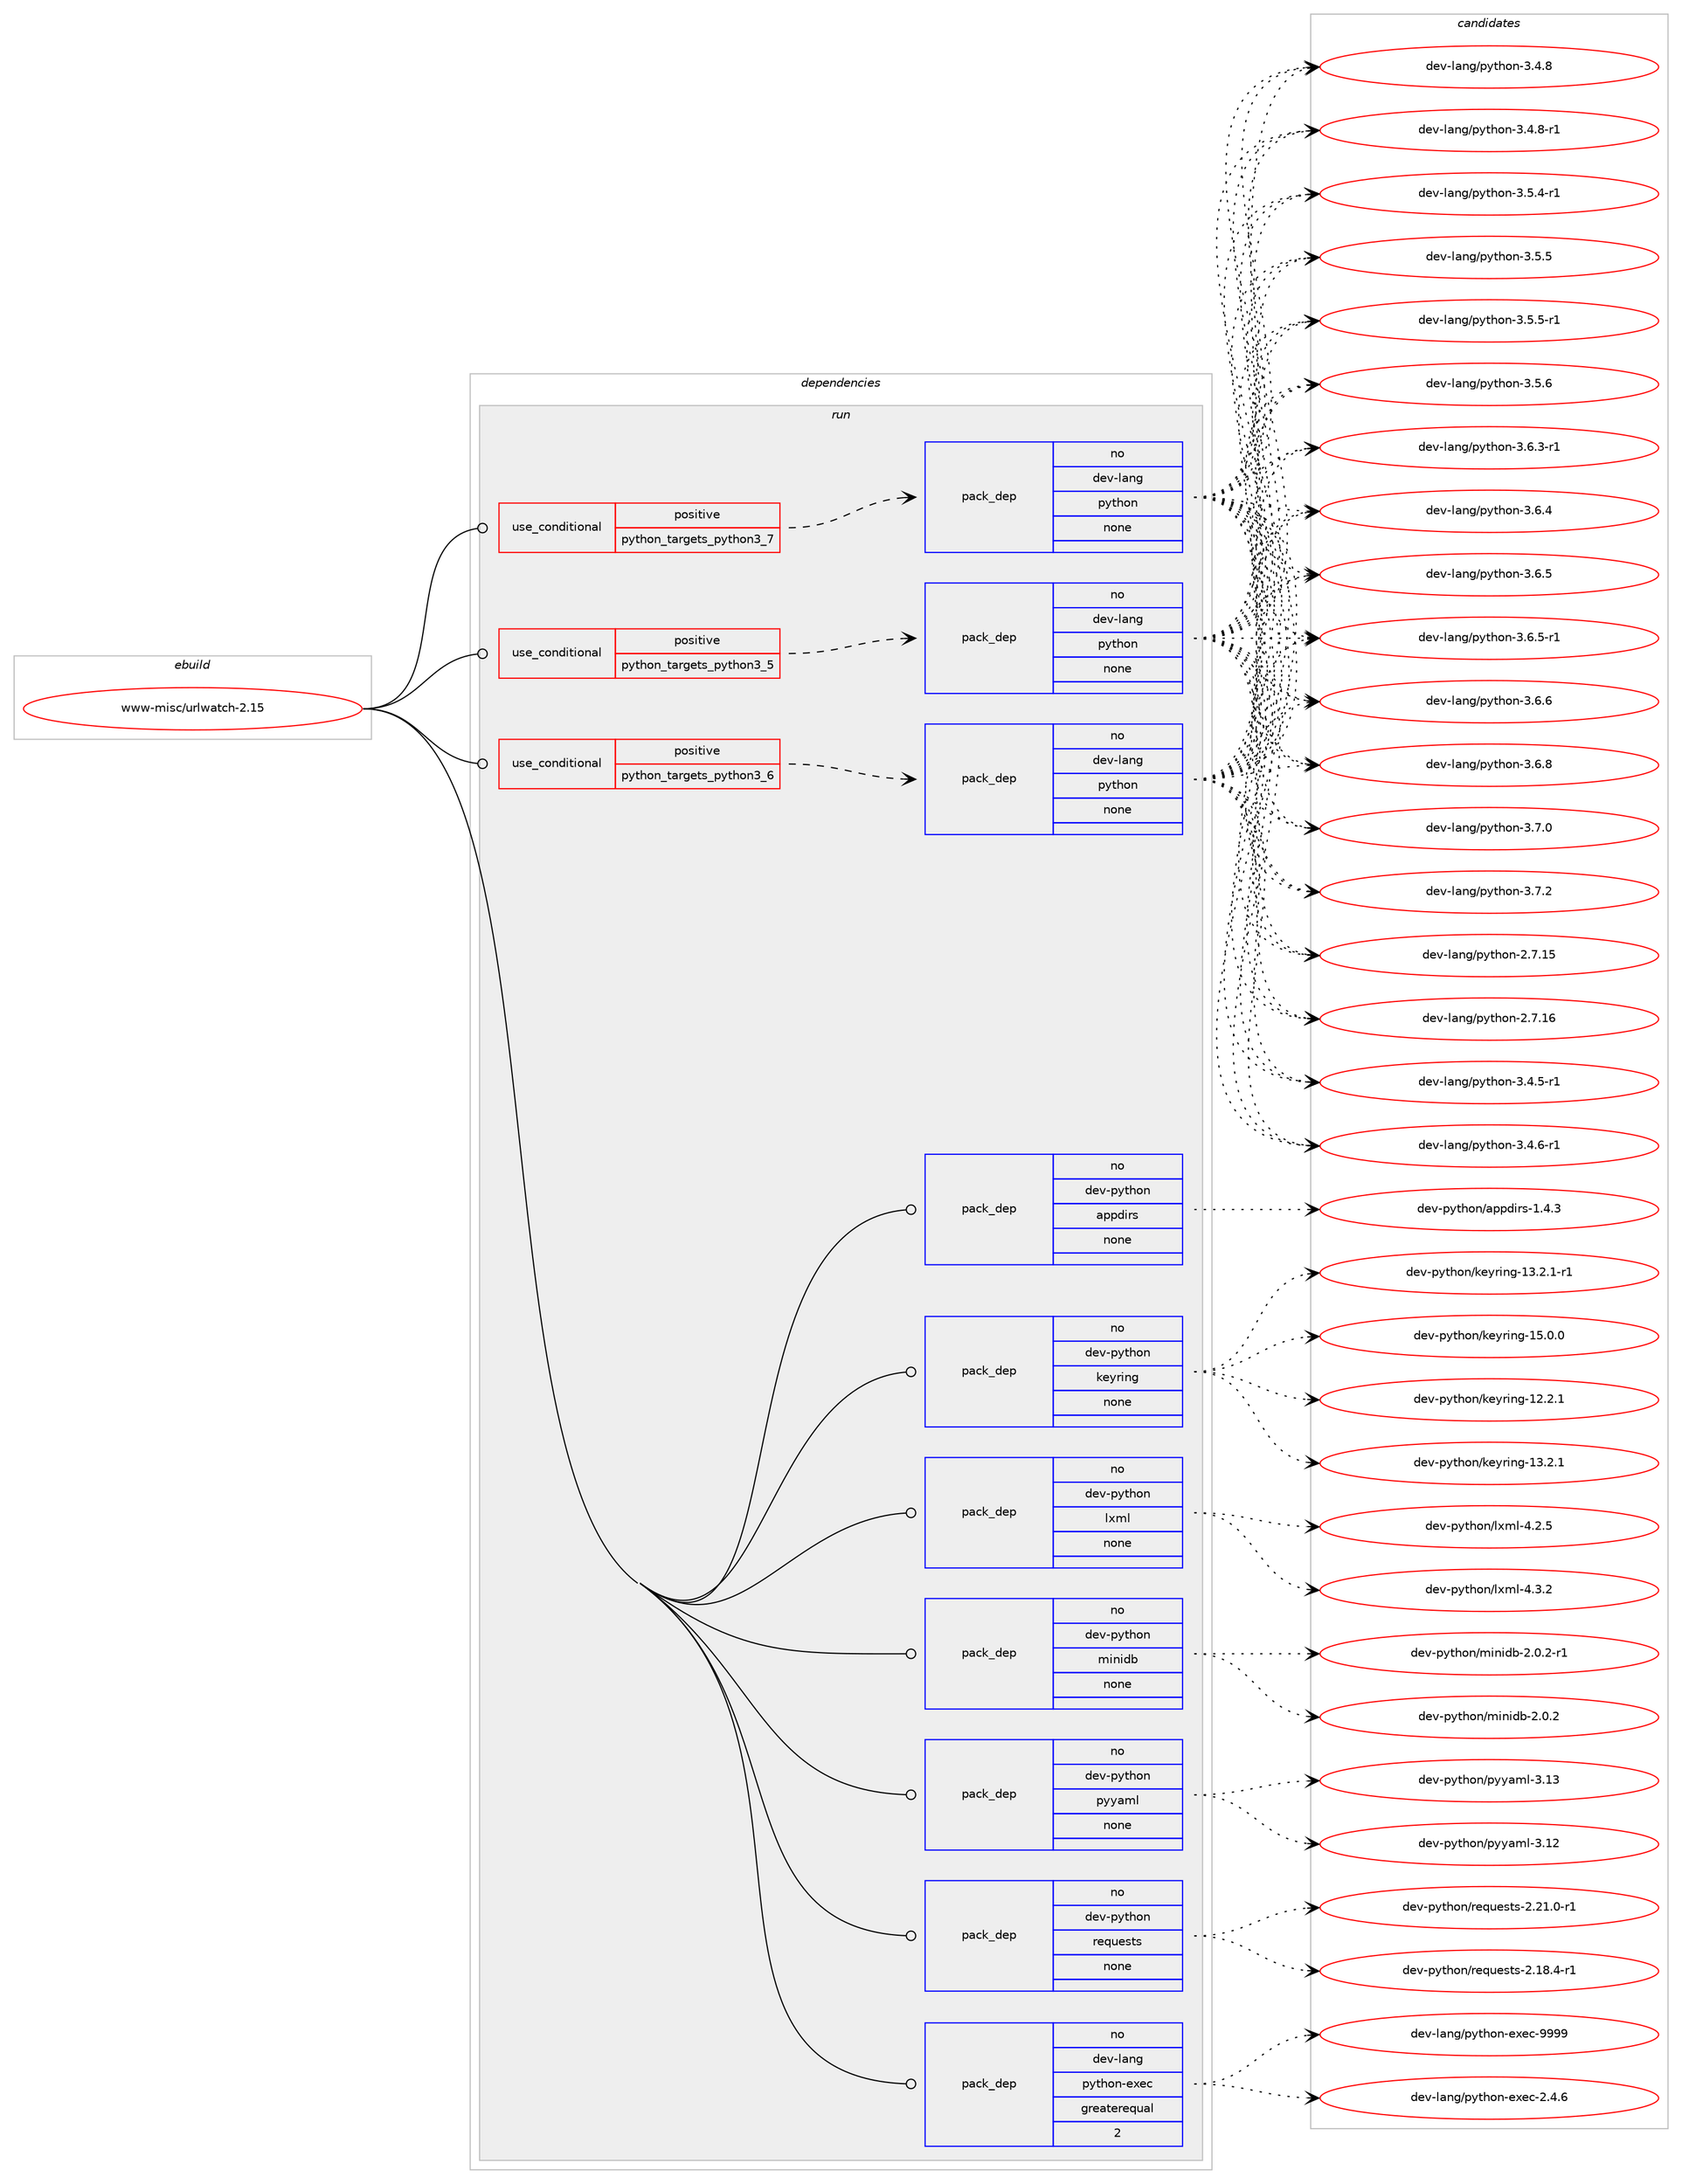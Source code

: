 digraph prolog {

# *************
# Graph options
# *************

newrank=true;
concentrate=true;
compound=true;
graph [rankdir=LR,fontname=Helvetica,fontsize=10,ranksep=1.5];#, ranksep=2.5, nodesep=0.2];
edge  [arrowhead=vee];
node  [fontname=Helvetica,fontsize=10];

# **********
# The ebuild
# **********

subgraph cluster_leftcol {
color=gray;
rank=same;
label=<<i>ebuild</i>>;
id [label="www-misc/urlwatch-2.15", color=red, width=4, href="../www-misc/urlwatch-2.15.svg"];
}

# ****************
# The dependencies
# ****************

subgraph cluster_midcol {
color=gray;
label=<<i>dependencies</i>>;
subgraph cluster_compile {
fillcolor="#eeeeee";
style=filled;
label=<<i>compile</i>>;
}
subgraph cluster_compileandrun {
fillcolor="#eeeeee";
style=filled;
label=<<i>compile and run</i>>;
}
subgraph cluster_run {
fillcolor="#eeeeee";
style=filled;
label=<<i>run</i>>;
subgraph cond464279 {
dependency1750346 [label=<<TABLE BORDER="0" CELLBORDER="1" CELLSPACING="0" CELLPADDING="4"><TR><TD ROWSPAN="3" CELLPADDING="10">use_conditional</TD></TR><TR><TD>positive</TD></TR><TR><TD>python_targets_python3_5</TD></TR></TABLE>>, shape=none, color=red];
subgraph pack1256793 {
dependency1750347 [label=<<TABLE BORDER="0" CELLBORDER="1" CELLSPACING="0" CELLPADDING="4" WIDTH="220"><TR><TD ROWSPAN="6" CELLPADDING="30">pack_dep</TD></TR><TR><TD WIDTH="110">no</TD></TR><TR><TD>dev-lang</TD></TR><TR><TD>python</TD></TR><TR><TD>none</TD></TR><TR><TD></TD></TR></TABLE>>, shape=none, color=blue];
}
dependency1750346:e -> dependency1750347:w [weight=20,style="dashed",arrowhead="vee"];
}
id:e -> dependency1750346:w [weight=20,style="solid",arrowhead="odot"];
subgraph cond464280 {
dependency1750348 [label=<<TABLE BORDER="0" CELLBORDER="1" CELLSPACING="0" CELLPADDING="4"><TR><TD ROWSPAN="3" CELLPADDING="10">use_conditional</TD></TR><TR><TD>positive</TD></TR><TR><TD>python_targets_python3_6</TD></TR></TABLE>>, shape=none, color=red];
subgraph pack1256794 {
dependency1750349 [label=<<TABLE BORDER="0" CELLBORDER="1" CELLSPACING="0" CELLPADDING="4" WIDTH="220"><TR><TD ROWSPAN="6" CELLPADDING="30">pack_dep</TD></TR><TR><TD WIDTH="110">no</TD></TR><TR><TD>dev-lang</TD></TR><TR><TD>python</TD></TR><TR><TD>none</TD></TR><TR><TD></TD></TR></TABLE>>, shape=none, color=blue];
}
dependency1750348:e -> dependency1750349:w [weight=20,style="dashed",arrowhead="vee"];
}
id:e -> dependency1750348:w [weight=20,style="solid",arrowhead="odot"];
subgraph cond464281 {
dependency1750350 [label=<<TABLE BORDER="0" CELLBORDER="1" CELLSPACING="0" CELLPADDING="4"><TR><TD ROWSPAN="3" CELLPADDING="10">use_conditional</TD></TR><TR><TD>positive</TD></TR><TR><TD>python_targets_python3_7</TD></TR></TABLE>>, shape=none, color=red];
subgraph pack1256795 {
dependency1750351 [label=<<TABLE BORDER="0" CELLBORDER="1" CELLSPACING="0" CELLPADDING="4" WIDTH="220"><TR><TD ROWSPAN="6" CELLPADDING="30">pack_dep</TD></TR><TR><TD WIDTH="110">no</TD></TR><TR><TD>dev-lang</TD></TR><TR><TD>python</TD></TR><TR><TD>none</TD></TR><TR><TD></TD></TR></TABLE>>, shape=none, color=blue];
}
dependency1750350:e -> dependency1750351:w [weight=20,style="dashed",arrowhead="vee"];
}
id:e -> dependency1750350:w [weight=20,style="solid",arrowhead="odot"];
subgraph pack1256796 {
dependency1750352 [label=<<TABLE BORDER="0" CELLBORDER="1" CELLSPACING="0" CELLPADDING="4" WIDTH="220"><TR><TD ROWSPAN="6" CELLPADDING="30">pack_dep</TD></TR><TR><TD WIDTH="110">no</TD></TR><TR><TD>dev-lang</TD></TR><TR><TD>python-exec</TD></TR><TR><TD>greaterequal</TD></TR><TR><TD>2</TD></TR></TABLE>>, shape=none, color=blue];
}
id:e -> dependency1750352:w [weight=20,style="solid",arrowhead="odot"];
subgraph pack1256797 {
dependency1750353 [label=<<TABLE BORDER="0" CELLBORDER="1" CELLSPACING="0" CELLPADDING="4" WIDTH="220"><TR><TD ROWSPAN="6" CELLPADDING="30">pack_dep</TD></TR><TR><TD WIDTH="110">no</TD></TR><TR><TD>dev-python</TD></TR><TR><TD>appdirs</TD></TR><TR><TD>none</TD></TR><TR><TD></TD></TR></TABLE>>, shape=none, color=blue];
}
id:e -> dependency1750353:w [weight=20,style="solid",arrowhead="odot"];
subgraph pack1256798 {
dependency1750354 [label=<<TABLE BORDER="0" CELLBORDER="1" CELLSPACING="0" CELLPADDING="4" WIDTH="220"><TR><TD ROWSPAN="6" CELLPADDING="30">pack_dep</TD></TR><TR><TD WIDTH="110">no</TD></TR><TR><TD>dev-python</TD></TR><TR><TD>keyring</TD></TR><TR><TD>none</TD></TR><TR><TD></TD></TR></TABLE>>, shape=none, color=blue];
}
id:e -> dependency1750354:w [weight=20,style="solid",arrowhead="odot"];
subgraph pack1256799 {
dependency1750355 [label=<<TABLE BORDER="0" CELLBORDER="1" CELLSPACING="0" CELLPADDING="4" WIDTH="220"><TR><TD ROWSPAN="6" CELLPADDING="30">pack_dep</TD></TR><TR><TD WIDTH="110">no</TD></TR><TR><TD>dev-python</TD></TR><TR><TD>lxml</TD></TR><TR><TD>none</TD></TR><TR><TD></TD></TR></TABLE>>, shape=none, color=blue];
}
id:e -> dependency1750355:w [weight=20,style="solid",arrowhead="odot"];
subgraph pack1256800 {
dependency1750356 [label=<<TABLE BORDER="0" CELLBORDER="1" CELLSPACING="0" CELLPADDING="4" WIDTH="220"><TR><TD ROWSPAN="6" CELLPADDING="30">pack_dep</TD></TR><TR><TD WIDTH="110">no</TD></TR><TR><TD>dev-python</TD></TR><TR><TD>minidb</TD></TR><TR><TD>none</TD></TR><TR><TD></TD></TR></TABLE>>, shape=none, color=blue];
}
id:e -> dependency1750356:w [weight=20,style="solid",arrowhead="odot"];
subgraph pack1256801 {
dependency1750357 [label=<<TABLE BORDER="0" CELLBORDER="1" CELLSPACING="0" CELLPADDING="4" WIDTH="220"><TR><TD ROWSPAN="6" CELLPADDING="30">pack_dep</TD></TR><TR><TD WIDTH="110">no</TD></TR><TR><TD>dev-python</TD></TR><TR><TD>pyyaml</TD></TR><TR><TD>none</TD></TR><TR><TD></TD></TR></TABLE>>, shape=none, color=blue];
}
id:e -> dependency1750357:w [weight=20,style="solid",arrowhead="odot"];
subgraph pack1256802 {
dependency1750358 [label=<<TABLE BORDER="0" CELLBORDER="1" CELLSPACING="0" CELLPADDING="4" WIDTH="220"><TR><TD ROWSPAN="6" CELLPADDING="30">pack_dep</TD></TR><TR><TD WIDTH="110">no</TD></TR><TR><TD>dev-python</TD></TR><TR><TD>requests</TD></TR><TR><TD>none</TD></TR><TR><TD></TD></TR></TABLE>>, shape=none, color=blue];
}
id:e -> dependency1750358:w [weight=20,style="solid",arrowhead="odot"];
}
}

# **************
# The candidates
# **************

subgraph cluster_choices {
rank=same;
color=gray;
label=<<i>candidates</i>>;

subgraph choice1256793 {
color=black;
nodesep=1;
choice10010111845108971101034711212111610411111045504655464953 [label="dev-lang/python-2.7.15", color=red, width=4,href="../dev-lang/python-2.7.15.svg"];
choice10010111845108971101034711212111610411111045504655464954 [label="dev-lang/python-2.7.16", color=red, width=4,href="../dev-lang/python-2.7.16.svg"];
choice1001011184510897110103471121211161041111104551465246534511449 [label="dev-lang/python-3.4.5-r1", color=red, width=4,href="../dev-lang/python-3.4.5-r1.svg"];
choice1001011184510897110103471121211161041111104551465246544511449 [label="dev-lang/python-3.4.6-r1", color=red, width=4,href="../dev-lang/python-3.4.6-r1.svg"];
choice100101118451089711010347112121116104111110455146524656 [label="dev-lang/python-3.4.8", color=red, width=4,href="../dev-lang/python-3.4.8.svg"];
choice1001011184510897110103471121211161041111104551465246564511449 [label="dev-lang/python-3.4.8-r1", color=red, width=4,href="../dev-lang/python-3.4.8-r1.svg"];
choice1001011184510897110103471121211161041111104551465346524511449 [label="dev-lang/python-3.5.4-r1", color=red, width=4,href="../dev-lang/python-3.5.4-r1.svg"];
choice100101118451089711010347112121116104111110455146534653 [label="dev-lang/python-3.5.5", color=red, width=4,href="../dev-lang/python-3.5.5.svg"];
choice1001011184510897110103471121211161041111104551465346534511449 [label="dev-lang/python-3.5.5-r1", color=red, width=4,href="../dev-lang/python-3.5.5-r1.svg"];
choice100101118451089711010347112121116104111110455146534654 [label="dev-lang/python-3.5.6", color=red, width=4,href="../dev-lang/python-3.5.6.svg"];
choice1001011184510897110103471121211161041111104551465446514511449 [label="dev-lang/python-3.6.3-r1", color=red, width=4,href="../dev-lang/python-3.6.3-r1.svg"];
choice100101118451089711010347112121116104111110455146544652 [label="dev-lang/python-3.6.4", color=red, width=4,href="../dev-lang/python-3.6.4.svg"];
choice100101118451089711010347112121116104111110455146544653 [label="dev-lang/python-3.6.5", color=red, width=4,href="../dev-lang/python-3.6.5.svg"];
choice1001011184510897110103471121211161041111104551465446534511449 [label="dev-lang/python-3.6.5-r1", color=red, width=4,href="../dev-lang/python-3.6.5-r1.svg"];
choice100101118451089711010347112121116104111110455146544654 [label="dev-lang/python-3.6.6", color=red, width=4,href="../dev-lang/python-3.6.6.svg"];
choice100101118451089711010347112121116104111110455146544656 [label="dev-lang/python-3.6.8", color=red, width=4,href="../dev-lang/python-3.6.8.svg"];
choice100101118451089711010347112121116104111110455146554648 [label="dev-lang/python-3.7.0", color=red, width=4,href="../dev-lang/python-3.7.0.svg"];
choice100101118451089711010347112121116104111110455146554650 [label="dev-lang/python-3.7.2", color=red, width=4,href="../dev-lang/python-3.7.2.svg"];
dependency1750347:e -> choice10010111845108971101034711212111610411111045504655464953:w [style=dotted,weight="100"];
dependency1750347:e -> choice10010111845108971101034711212111610411111045504655464954:w [style=dotted,weight="100"];
dependency1750347:e -> choice1001011184510897110103471121211161041111104551465246534511449:w [style=dotted,weight="100"];
dependency1750347:e -> choice1001011184510897110103471121211161041111104551465246544511449:w [style=dotted,weight="100"];
dependency1750347:e -> choice100101118451089711010347112121116104111110455146524656:w [style=dotted,weight="100"];
dependency1750347:e -> choice1001011184510897110103471121211161041111104551465246564511449:w [style=dotted,weight="100"];
dependency1750347:e -> choice1001011184510897110103471121211161041111104551465346524511449:w [style=dotted,weight="100"];
dependency1750347:e -> choice100101118451089711010347112121116104111110455146534653:w [style=dotted,weight="100"];
dependency1750347:e -> choice1001011184510897110103471121211161041111104551465346534511449:w [style=dotted,weight="100"];
dependency1750347:e -> choice100101118451089711010347112121116104111110455146534654:w [style=dotted,weight="100"];
dependency1750347:e -> choice1001011184510897110103471121211161041111104551465446514511449:w [style=dotted,weight="100"];
dependency1750347:e -> choice100101118451089711010347112121116104111110455146544652:w [style=dotted,weight="100"];
dependency1750347:e -> choice100101118451089711010347112121116104111110455146544653:w [style=dotted,weight="100"];
dependency1750347:e -> choice1001011184510897110103471121211161041111104551465446534511449:w [style=dotted,weight="100"];
dependency1750347:e -> choice100101118451089711010347112121116104111110455146544654:w [style=dotted,weight="100"];
dependency1750347:e -> choice100101118451089711010347112121116104111110455146544656:w [style=dotted,weight="100"];
dependency1750347:e -> choice100101118451089711010347112121116104111110455146554648:w [style=dotted,weight="100"];
dependency1750347:e -> choice100101118451089711010347112121116104111110455146554650:w [style=dotted,weight="100"];
}
subgraph choice1256794 {
color=black;
nodesep=1;
choice10010111845108971101034711212111610411111045504655464953 [label="dev-lang/python-2.7.15", color=red, width=4,href="../dev-lang/python-2.7.15.svg"];
choice10010111845108971101034711212111610411111045504655464954 [label="dev-lang/python-2.7.16", color=red, width=4,href="../dev-lang/python-2.7.16.svg"];
choice1001011184510897110103471121211161041111104551465246534511449 [label="dev-lang/python-3.4.5-r1", color=red, width=4,href="../dev-lang/python-3.4.5-r1.svg"];
choice1001011184510897110103471121211161041111104551465246544511449 [label="dev-lang/python-3.4.6-r1", color=red, width=4,href="../dev-lang/python-3.4.6-r1.svg"];
choice100101118451089711010347112121116104111110455146524656 [label="dev-lang/python-3.4.8", color=red, width=4,href="../dev-lang/python-3.4.8.svg"];
choice1001011184510897110103471121211161041111104551465246564511449 [label="dev-lang/python-3.4.8-r1", color=red, width=4,href="../dev-lang/python-3.4.8-r1.svg"];
choice1001011184510897110103471121211161041111104551465346524511449 [label="dev-lang/python-3.5.4-r1", color=red, width=4,href="../dev-lang/python-3.5.4-r1.svg"];
choice100101118451089711010347112121116104111110455146534653 [label="dev-lang/python-3.5.5", color=red, width=4,href="../dev-lang/python-3.5.5.svg"];
choice1001011184510897110103471121211161041111104551465346534511449 [label="dev-lang/python-3.5.5-r1", color=red, width=4,href="../dev-lang/python-3.5.5-r1.svg"];
choice100101118451089711010347112121116104111110455146534654 [label="dev-lang/python-3.5.6", color=red, width=4,href="../dev-lang/python-3.5.6.svg"];
choice1001011184510897110103471121211161041111104551465446514511449 [label="dev-lang/python-3.6.3-r1", color=red, width=4,href="../dev-lang/python-3.6.3-r1.svg"];
choice100101118451089711010347112121116104111110455146544652 [label="dev-lang/python-3.6.4", color=red, width=4,href="../dev-lang/python-3.6.4.svg"];
choice100101118451089711010347112121116104111110455146544653 [label="dev-lang/python-3.6.5", color=red, width=4,href="../dev-lang/python-3.6.5.svg"];
choice1001011184510897110103471121211161041111104551465446534511449 [label="dev-lang/python-3.6.5-r1", color=red, width=4,href="../dev-lang/python-3.6.5-r1.svg"];
choice100101118451089711010347112121116104111110455146544654 [label="dev-lang/python-3.6.6", color=red, width=4,href="../dev-lang/python-3.6.6.svg"];
choice100101118451089711010347112121116104111110455146544656 [label="dev-lang/python-3.6.8", color=red, width=4,href="../dev-lang/python-3.6.8.svg"];
choice100101118451089711010347112121116104111110455146554648 [label="dev-lang/python-3.7.0", color=red, width=4,href="../dev-lang/python-3.7.0.svg"];
choice100101118451089711010347112121116104111110455146554650 [label="dev-lang/python-3.7.2", color=red, width=4,href="../dev-lang/python-3.7.2.svg"];
dependency1750349:e -> choice10010111845108971101034711212111610411111045504655464953:w [style=dotted,weight="100"];
dependency1750349:e -> choice10010111845108971101034711212111610411111045504655464954:w [style=dotted,weight="100"];
dependency1750349:e -> choice1001011184510897110103471121211161041111104551465246534511449:w [style=dotted,weight="100"];
dependency1750349:e -> choice1001011184510897110103471121211161041111104551465246544511449:w [style=dotted,weight="100"];
dependency1750349:e -> choice100101118451089711010347112121116104111110455146524656:w [style=dotted,weight="100"];
dependency1750349:e -> choice1001011184510897110103471121211161041111104551465246564511449:w [style=dotted,weight="100"];
dependency1750349:e -> choice1001011184510897110103471121211161041111104551465346524511449:w [style=dotted,weight="100"];
dependency1750349:e -> choice100101118451089711010347112121116104111110455146534653:w [style=dotted,weight="100"];
dependency1750349:e -> choice1001011184510897110103471121211161041111104551465346534511449:w [style=dotted,weight="100"];
dependency1750349:e -> choice100101118451089711010347112121116104111110455146534654:w [style=dotted,weight="100"];
dependency1750349:e -> choice1001011184510897110103471121211161041111104551465446514511449:w [style=dotted,weight="100"];
dependency1750349:e -> choice100101118451089711010347112121116104111110455146544652:w [style=dotted,weight="100"];
dependency1750349:e -> choice100101118451089711010347112121116104111110455146544653:w [style=dotted,weight="100"];
dependency1750349:e -> choice1001011184510897110103471121211161041111104551465446534511449:w [style=dotted,weight="100"];
dependency1750349:e -> choice100101118451089711010347112121116104111110455146544654:w [style=dotted,weight="100"];
dependency1750349:e -> choice100101118451089711010347112121116104111110455146544656:w [style=dotted,weight="100"];
dependency1750349:e -> choice100101118451089711010347112121116104111110455146554648:w [style=dotted,weight="100"];
dependency1750349:e -> choice100101118451089711010347112121116104111110455146554650:w [style=dotted,weight="100"];
}
subgraph choice1256795 {
color=black;
nodesep=1;
choice10010111845108971101034711212111610411111045504655464953 [label="dev-lang/python-2.7.15", color=red, width=4,href="../dev-lang/python-2.7.15.svg"];
choice10010111845108971101034711212111610411111045504655464954 [label="dev-lang/python-2.7.16", color=red, width=4,href="../dev-lang/python-2.7.16.svg"];
choice1001011184510897110103471121211161041111104551465246534511449 [label="dev-lang/python-3.4.5-r1", color=red, width=4,href="../dev-lang/python-3.4.5-r1.svg"];
choice1001011184510897110103471121211161041111104551465246544511449 [label="dev-lang/python-3.4.6-r1", color=red, width=4,href="../dev-lang/python-3.4.6-r1.svg"];
choice100101118451089711010347112121116104111110455146524656 [label="dev-lang/python-3.4.8", color=red, width=4,href="../dev-lang/python-3.4.8.svg"];
choice1001011184510897110103471121211161041111104551465246564511449 [label="dev-lang/python-3.4.8-r1", color=red, width=4,href="../dev-lang/python-3.4.8-r1.svg"];
choice1001011184510897110103471121211161041111104551465346524511449 [label="dev-lang/python-3.5.4-r1", color=red, width=4,href="../dev-lang/python-3.5.4-r1.svg"];
choice100101118451089711010347112121116104111110455146534653 [label="dev-lang/python-3.5.5", color=red, width=4,href="../dev-lang/python-3.5.5.svg"];
choice1001011184510897110103471121211161041111104551465346534511449 [label="dev-lang/python-3.5.5-r1", color=red, width=4,href="../dev-lang/python-3.5.5-r1.svg"];
choice100101118451089711010347112121116104111110455146534654 [label="dev-lang/python-3.5.6", color=red, width=4,href="../dev-lang/python-3.5.6.svg"];
choice1001011184510897110103471121211161041111104551465446514511449 [label="dev-lang/python-3.6.3-r1", color=red, width=4,href="../dev-lang/python-3.6.3-r1.svg"];
choice100101118451089711010347112121116104111110455146544652 [label="dev-lang/python-3.6.4", color=red, width=4,href="../dev-lang/python-3.6.4.svg"];
choice100101118451089711010347112121116104111110455146544653 [label="dev-lang/python-3.6.5", color=red, width=4,href="../dev-lang/python-3.6.5.svg"];
choice1001011184510897110103471121211161041111104551465446534511449 [label="dev-lang/python-3.6.5-r1", color=red, width=4,href="../dev-lang/python-3.6.5-r1.svg"];
choice100101118451089711010347112121116104111110455146544654 [label="dev-lang/python-3.6.6", color=red, width=4,href="../dev-lang/python-3.6.6.svg"];
choice100101118451089711010347112121116104111110455146544656 [label="dev-lang/python-3.6.8", color=red, width=4,href="../dev-lang/python-3.6.8.svg"];
choice100101118451089711010347112121116104111110455146554648 [label="dev-lang/python-3.7.0", color=red, width=4,href="../dev-lang/python-3.7.0.svg"];
choice100101118451089711010347112121116104111110455146554650 [label="dev-lang/python-3.7.2", color=red, width=4,href="../dev-lang/python-3.7.2.svg"];
dependency1750351:e -> choice10010111845108971101034711212111610411111045504655464953:w [style=dotted,weight="100"];
dependency1750351:e -> choice10010111845108971101034711212111610411111045504655464954:w [style=dotted,weight="100"];
dependency1750351:e -> choice1001011184510897110103471121211161041111104551465246534511449:w [style=dotted,weight="100"];
dependency1750351:e -> choice1001011184510897110103471121211161041111104551465246544511449:w [style=dotted,weight="100"];
dependency1750351:e -> choice100101118451089711010347112121116104111110455146524656:w [style=dotted,weight="100"];
dependency1750351:e -> choice1001011184510897110103471121211161041111104551465246564511449:w [style=dotted,weight="100"];
dependency1750351:e -> choice1001011184510897110103471121211161041111104551465346524511449:w [style=dotted,weight="100"];
dependency1750351:e -> choice100101118451089711010347112121116104111110455146534653:w [style=dotted,weight="100"];
dependency1750351:e -> choice1001011184510897110103471121211161041111104551465346534511449:w [style=dotted,weight="100"];
dependency1750351:e -> choice100101118451089711010347112121116104111110455146534654:w [style=dotted,weight="100"];
dependency1750351:e -> choice1001011184510897110103471121211161041111104551465446514511449:w [style=dotted,weight="100"];
dependency1750351:e -> choice100101118451089711010347112121116104111110455146544652:w [style=dotted,weight="100"];
dependency1750351:e -> choice100101118451089711010347112121116104111110455146544653:w [style=dotted,weight="100"];
dependency1750351:e -> choice1001011184510897110103471121211161041111104551465446534511449:w [style=dotted,weight="100"];
dependency1750351:e -> choice100101118451089711010347112121116104111110455146544654:w [style=dotted,weight="100"];
dependency1750351:e -> choice100101118451089711010347112121116104111110455146544656:w [style=dotted,weight="100"];
dependency1750351:e -> choice100101118451089711010347112121116104111110455146554648:w [style=dotted,weight="100"];
dependency1750351:e -> choice100101118451089711010347112121116104111110455146554650:w [style=dotted,weight="100"];
}
subgraph choice1256796 {
color=black;
nodesep=1;
choice1001011184510897110103471121211161041111104510112010199455046524654 [label="dev-lang/python-exec-2.4.6", color=red, width=4,href="../dev-lang/python-exec-2.4.6.svg"];
choice10010111845108971101034711212111610411111045101120101994557575757 [label="dev-lang/python-exec-9999", color=red, width=4,href="../dev-lang/python-exec-9999.svg"];
dependency1750352:e -> choice1001011184510897110103471121211161041111104510112010199455046524654:w [style=dotted,weight="100"];
dependency1750352:e -> choice10010111845108971101034711212111610411111045101120101994557575757:w [style=dotted,weight="100"];
}
subgraph choice1256797 {
color=black;
nodesep=1;
choice100101118451121211161041111104797112112100105114115454946524651 [label="dev-python/appdirs-1.4.3", color=red, width=4,href="../dev-python/appdirs-1.4.3.svg"];
dependency1750353:e -> choice100101118451121211161041111104797112112100105114115454946524651:w [style=dotted,weight="100"];
}
subgraph choice1256798 {
color=black;
nodesep=1;
choice100101118451121211161041111104710710112111410511010345495046504649 [label="dev-python/keyring-12.2.1", color=red, width=4,href="../dev-python/keyring-12.2.1.svg"];
choice100101118451121211161041111104710710112111410511010345495146504649 [label="dev-python/keyring-13.2.1", color=red, width=4,href="../dev-python/keyring-13.2.1.svg"];
choice1001011184511212111610411111047107101121114105110103454951465046494511449 [label="dev-python/keyring-13.2.1-r1", color=red, width=4,href="../dev-python/keyring-13.2.1-r1.svg"];
choice100101118451121211161041111104710710112111410511010345495346484648 [label="dev-python/keyring-15.0.0", color=red, width=4,href="../dev-python/keyring-15.0.0.svg"];
dependency1750354:e -> choice100101118451121211161041111104710710112111410511010345495046504649:w [style=dotted,weight="100"];
dependency1750354:e -> choice100101118451121211161041111104710710112111410511010345495146504649:w [style=dotted,weight="100"];
dependency1750354:e -> choice1001011184511212111610411111047107101121114105110103454951465046494511449:w [style=dotted,weight="100"];
dependency1750354:e -> choice100101118451121211161041111104710710112111410511010345495346484648:w [style=dotted,weight="100"];
}
subgraph choice1256799 {
color=black;
nodesep=1;
choice1001011184511212111610411111047108120109108455246504653 [label="dev-python/lxml-4.2.5", color=red, width=4,href="../dev-python/lxml-4.2.5.svg"];
choice1001011184511212111610411111047108120109108455246514650 [label="dev-python/lxml-4.3.2", color=red, width=4,href="../dev-python/lxml-4.3.2.svg"];
dependency1750355:e -> choice1001011184511212111610411111047108120109108455246504653:w [style=dotted,weight="100"];
dependency1750355:e -> choice1001011184511212111610411111047108120109108455246514650:w [style=dotted,weight="100"];
}
subgraph choice1256800 {
color=black;
nodesep=1;
choice100101118451121211161041111104710910511010510098455046484650 [label="dev-python/minidb-2.0.2", color=red, width=4,href="../dev-python/minidb-2.0.2.svg"];
choice1001011184511212111610411111047109105110105100984550464846504511449 [label="dev-python/minidb-2.0.2-r1", color=red, width=4,href="../dev-python/minidb-2.0.2-r1.svg"];
dependency1750356:e -> choice100101118451121211161041111104710910511010510098455046484650:w [style=dotted,weight="100"];
dependency1750356:e -> choice1001011184511212111610411111047109105110105100984550464846504511449:w [style=dotted,weight="100"];
}
subgraph choice1256801 {
color=black;
nodesep=1;
choice1001011184511212111610411111047112121121971091084551464950 [label="dev-python/pyyaml-3.12", color=red, width=4,href="../dev-python/pyyaml-3.12.svg"];
choice1001011184511212111610411111047112121121971091084551464951 [label="dev-python/pyyaml-3.13", color=red, width=4,href="../dev-python/pyyaml-3.13.svg"];
dependency1750357:e -> choice1001011184511212111610411111047112121121971091084551464950:w [style=dotted,weight="100"];
dependency1750357:e -> choice1001011184511212111610411111047112121121971091084551464951:w [style=dotted,weight="100"];
}
subgraph choice1256802 {
color=black;
nodesep=1;
choice1001011184511212111610411111047114101113117101115116115455046495646524511449 [label="dev-python/requests-2.18.4-r1", color=red, width=4,href="../dev-python/requests-2.18.4-r1.svg"];
choice1001011184511212111610411111047114101113117101115116115455046504946484511449 [label="dev-python/requests-2.21.0-r1", color=red, width=4,href="../dev-python/requests-2.21.0-r1.svg"];
dependency1750358:e -> choice1001011184511212111610411111047114101113117101115116115455046495646524511449:w [style=dotted,weight="100"];
dependency1750358:e -> choice1001011184511212111610411111047114101113117101115116115455046504946484511449:w [style=dotted,weight="100"];
}
}

}
